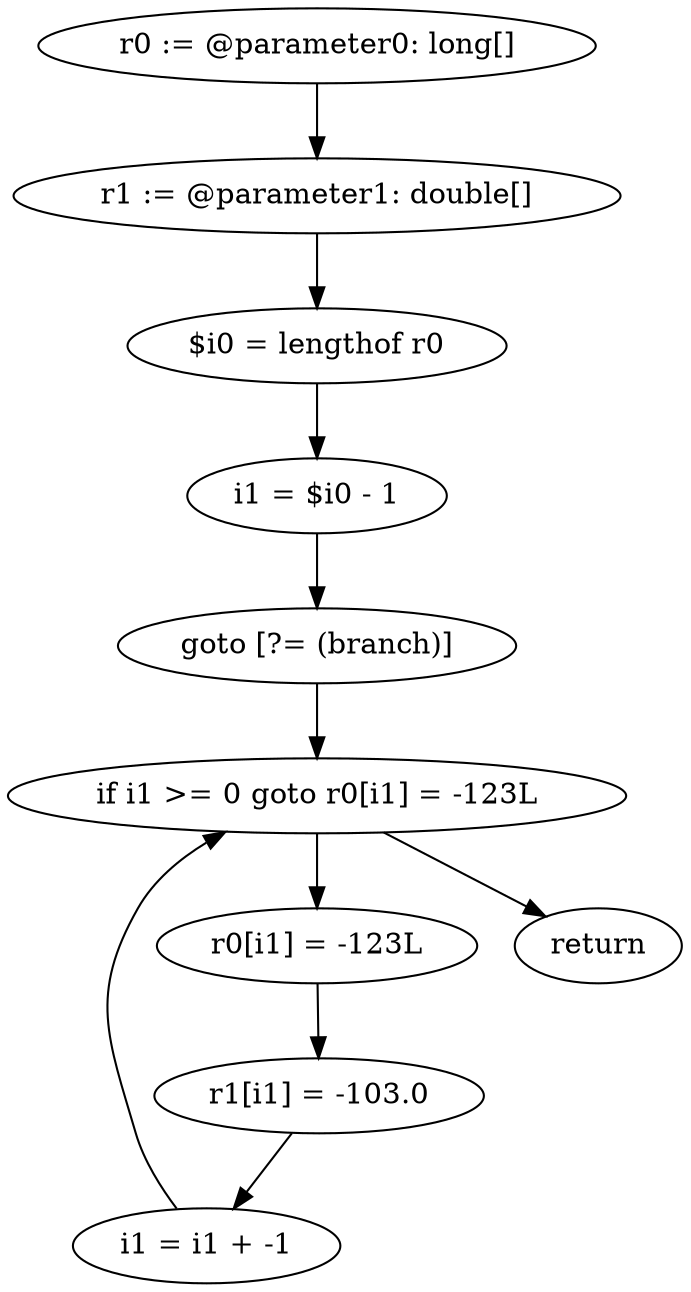 digraph "unitGraph" {
    "r0 := @parameter0: long[]"
    "r1 := @parameter1: double[]"
    "$i0 = lengthof r0"
    "i1 = $i0 - 1"
    "goto [?= (branch)]"
    "r0[i1] = -123L"
    "r1[i1] = -103.0"
    "i1 = i1 + -1"
    "if i1 >= 0 goto r0[i1] = -123L"
    "return"
    "r0 := @parameter0: long[]"->"r1 := @parameter1: double[]";
    "r1 := @parameter1: double[]"->"$i0 = lengthof r0";
    "$i0 = lengthof r0"->"i1 = $i0 - 1";
    "i1 = $i0 - 1"->"goto [?= (branch)]";
    "goto [?= (branch)]"->"if i1 >= 0 goto r0[i1] = -123L";
    "r0[i1] = -123L"->"r1[i1] = -103.0";
    "r1[i1] = -103.0"->"i1 = i1 + -1";
    "i1 = i1 + -1"->"if i1 >= 0 goto r0[i1] = -123L";
    "if i1 >= 0 goto r0[i1] = -123L"->"return";
    "if i1 >= 0 goto r0[i1] = -123L"->"r0[i1] = -123L";
}
